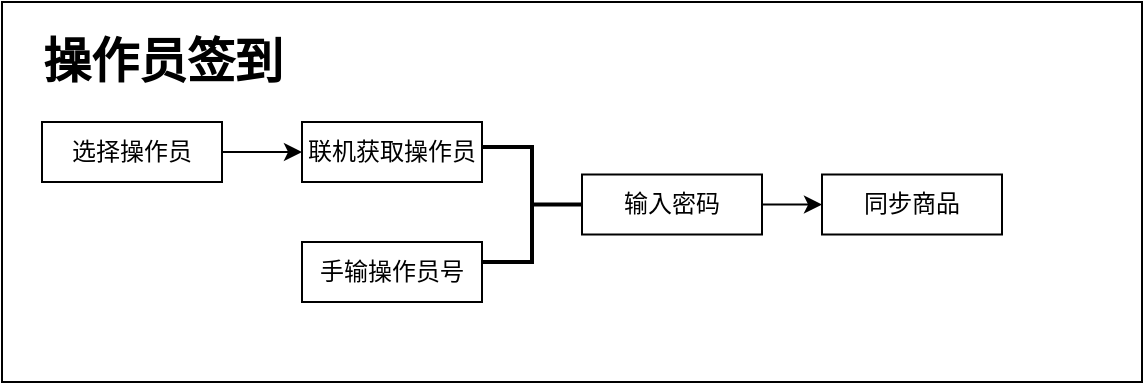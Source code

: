 <mxfile version="14.2.7" type="github">
  <diagram name="Page-1" id="e7e014a7-5840-1c2e-5031-d8a46d1fe8dd">
    <mxGraphModel dx="1018" dy="477" grid="1" gridSize="10" guides="1" tooltips="1" connect="1" arrows="1" fold="1" page="1" pageScale="1" pageWidth="1169" pageHeight="826" background="#ffffff" math="0" shadow="0">
      <root>
        <mxCell id="0" />
        <mxCell id="1" parent="0" />
        <mxCell id="qoUKi9HqoIXxONrlyfiQ-48" style="edgeStyle=orthogonalEdgeStyle;rounded=0;orthogonalLoop=1;jettySize=auto;html=1;exitX=1;exitY=0.5;exitDx=0;exitDy=0;" edge="1" parent="1" source="qoUKi9HqoIXxONrlyfiQ-41" target="qoUKi9HqoIXxONrlyfiQ-43">
          <mxGeometry relative="1" as="geometry" />
        </mxCell>
        <mxCell id="qoUKi9HqoIXxONrlyfiQ-41" value="选择操作员" style="rounded=0;whiteSpace=wrap;html=1;" vertex="1" parent="1">
          <mxGeometry x="130" y="80" width="90" height="30" as="geometry" />
        </mxCell>
        <mxCell id="qoUKi9HqoIXxONrlyfiQ-42" value="手输操作员号" style="rounded=0;whiteSpace=wrap;html=1;" vertex="1" parent="1">
          <mxGeometry x="260" y="140" width="90" height="30" as="geometry" />
        </mxCell>
        <mxCell id="qoUKi9HqoIXxONrlyfiQ-43" value="联机获取操作员" style="rounded=0;whiteSpace=wrap;html=1;" vertex="1" parent="1">
          <mxGeometry x="260" y="80" width="90" height="30" as="geometry" />
        </mxCell>
        <mxCell id="qoUKi9HqoIXxONrlyfiQ-50" style="edgeStyle=orthogonalEdgeStyle;rounded=0;orthogonalLoop=1;jettySize=auto;html=1;exitX=1;exitY=0.5;exitDx=0;exitDy=0;" edge="1" parent="1" source="qoUKi9HqoIXxONrlyfiQ-44" target="qoUKi9HqoIXxONrlyfiQ-45">
          <mxGeometry relative="1" as="geometry" />
        </mxCell>
        <mxCell id="qoUKi9HqoIXxONrlyfiQ-44" value="输入密码" style="rounded=0;whiteSpace=wrap;html=1;" vertex="1" parent="1">
          <mxGeometry x="400" y="106.25" width="90" height="30" as="geometry" />
        </mxCell>
        <mxCell id="qoUKi9HqoIXxONrlyfiQ-45" value="同步商品" style="rounded=0;whiteSpace=wrap;html=1;" vertex="1" parent="1">
          <mxGeometry x="520" y="106.25" width="90" height="30" as="geometry" />
        </mxCell>
        <mxCell id="qoUKi9HqoIXxONrlyfiQ-46" value="" style="strokeWidth=2;html=1;shape=mxgraph.flowchart.annotation_2;align=left;labelPosition=right;pointerEvents=1;rotation=-180;" vertex="1" parent="1">
          <mxGeometry x="350" y="92.5" width="50" height="57.5" as="geometry" />
        </mxCell>
        <mxCell id="qoUKi9HqoIXxONrlyfiQ-51" value="" style="rounded=0;whiteSpace=wrap;html=1;fillColor=none;" vertex="1" parent="1">
          <mxGeometry x="110" y="20" width="570" height="190" as="geometry" />
        </mxCell>
        <mxCell id="qoUKi9HqoIXxONrlyfiQ-52" value="操作员签到" style="text;strokeColor=none;fillColor=none;html=1;fontSize=24;fontStyle=1;verticalAlign=middle;align=center;" vertex="1" parent="1">
          <mxGeometry x="140" y="30" width="100" height="40" as="geometry" />
        </mxCell>
      </root>
    </mxGraphModel>
  </diagram>
</mxfile>
